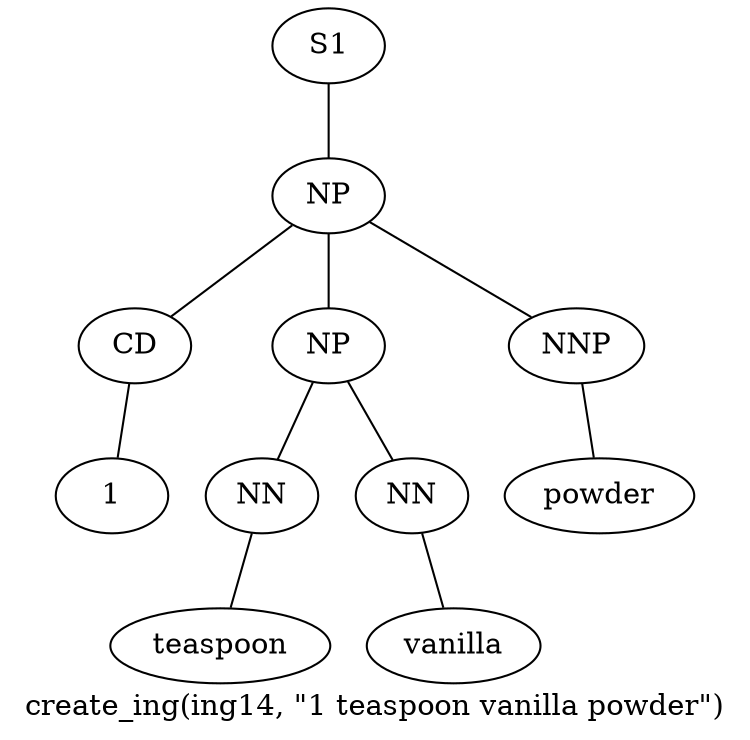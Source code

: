 graph SyntaxGraph {
	label = "create_ing(ing14, \"1 teaspoon vanilla powder\")";
	Node0 [label="S1"];
	Node1 [label="NP"];
	Node2 [label="CD"];
	Node3 [label="1"];
	Node4 [label="NP"];
	Node5 [label="NN"];
	Node6 [label="teaspoon"];
	Node7 [label="NN"];
	Node8 [label="vanilla"];
	Node9 [label="NNP"];
	Node10 [label="powder"];

	Node0 -- Node1;
	Node1 -- Node2;
	Node1 -- Node4;
	Node1 -- Node9;
	Node2 -- Node3;
	Node4 -- Node5;
	Node4 -- Node7;
	Node5 -- Node6;
	Node7 -- Node8;
	Node9 -- Node10;
}